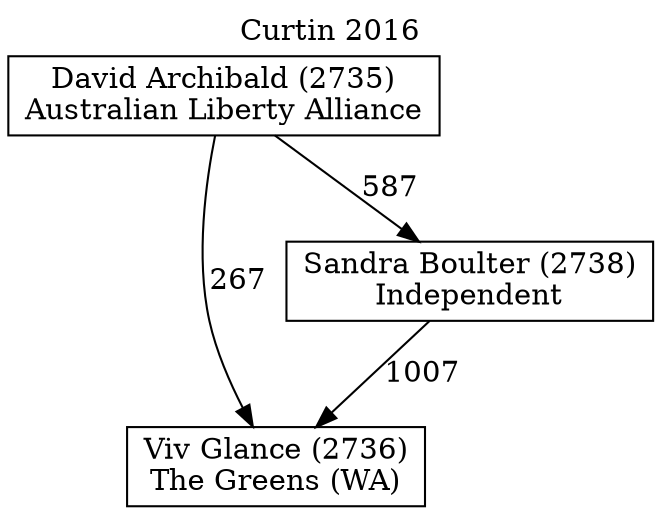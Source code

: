 // House preference flow
digraph "Viv Glance (2736)_Curtin_2016" {
	graph [label="Curtin 2016" labelloc=t mclimit=10]
	node [shape=box]
	"Viv Glance (2736)" [label="Viv Glance (2736)
The Greens (WA)"]
	"Sandra Boulter (2738)" [label="Sandra Boulter (2738)
Independent"]
	"David Archibald (2735)" [label="David Archibald (2735)
Australian Liberty Alliance"]
	"David Archibald (2735)" -> "Viv Glance (2736)" [label=267]
	"David Archibald (2735)" -> "Sandra Boulter (2738)" [label=587]
	"Sandra Boulter (2738)" -> "Viv Glance (2736)" [label=1007]
}
